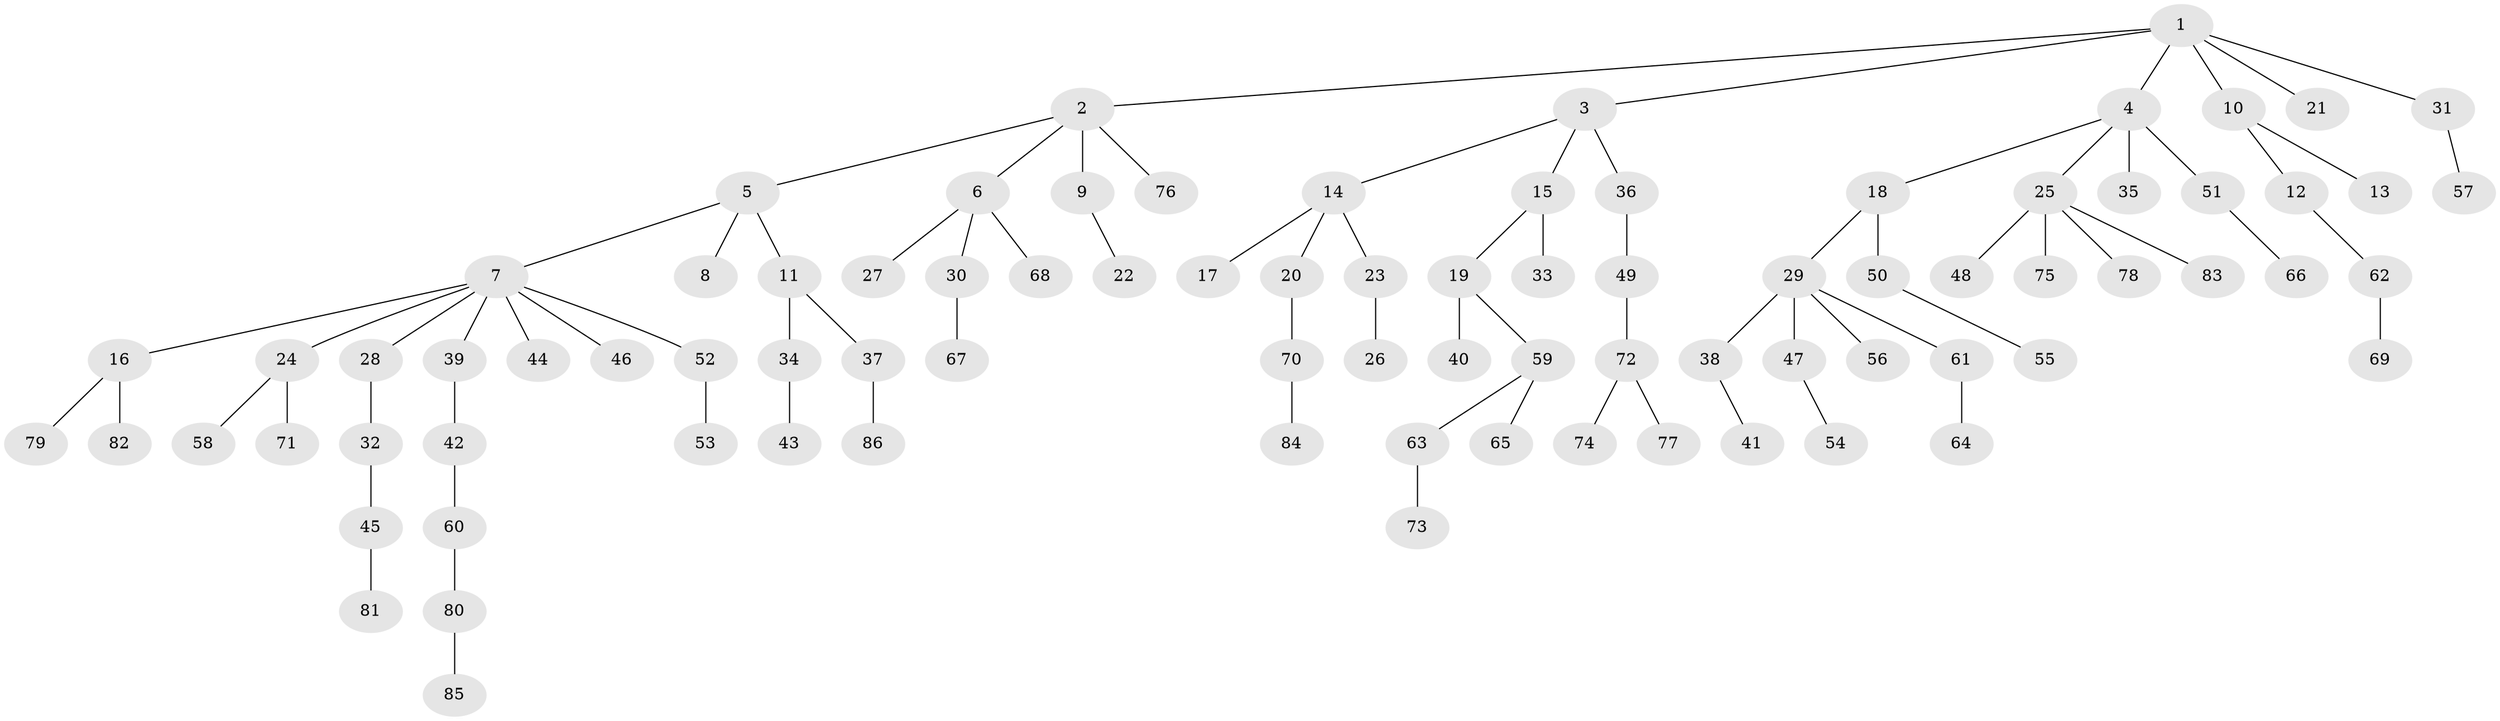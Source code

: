 // original degree distribution, {7: 0.00819672131147541, 5: 0.040983606557377046, 6: 0.01639344262295082, 4: 0.03278688524590164, 1: 0.5, 9: 0.00819672131147541, 2: 0.26229508196721313, 3: 0.13114754098360656}
// Generated by graph-tools (version 1.1) at 2025/51/03/04/25 22:51:49]
// undirected, 86 vertices, 85 edges
graph export_dot {
  node [color=gray90,style=filled];
  1;
  2;
  3;
  4;
  5;
  6;
  7;
  8;
  9;
  10;
  11;
  12;
  13;
  14;
  15;
  16;
  17;
  18;
  19;
  20;
  21;
  22;
  23;
  24;
  25;
  26;
  27;
  28;
  29;
  30;
  31;
  32;
  33;
  34;
  35;
  36;
  37;
  38;
  39;
  40;
  41;
  42;
  43;
  44;
  45;
  46;
  47;
  48;
  49;
  50;
  51;
  52;
  53;
  54;
  55;
  56;
  57;
  58;
  59;
  60;
  61;
  62;
  63;
  64;
  65;
  66;
  67;
  68;
  69;
  70;
  71;
  72;
  73;
  74;
  75;
  76;
  77;
  78;
  79;
  80;
  81;
  82;
  83;
  84;
  85;
  86;
  1 -- 2 [weight=1.0];
  1 -- 3 [weight=1.0];
  1 -- 4 [weight=1.0];
  1 -- 10 [weight=1.0];
  1 -- 21 [weight=1.0];
  1 -- 31 [weight=1.0];
  2 -- 5 [weight=1.0];
  2 -- 6 [weight=1.0];
  2 -- 9 [weight=1.0];
  2 -- 76 [weight=1.0];
  3 -- 14 [weight=1.0];
  3 -- 15 [weight=1.0];
  3 -- 36 [weight=1.0];
  4 -- 18 [weight=1.0];
  4 -- 25 [weight=1.0];
  4 -- 35 [weight=1.0];
  4 -- 51 [weight=1.0];
  5 -- 7 [weight=1.0];
  5 -- 8 [weight=1.0];
  5 -- 11 [weight=1.0];
  6 -- 27 [weight=1.0];
  6 -- 30 [weight=1.0];
  6 -- 68 [weight=1.0];
  7 -- 16 [weight=1.0];
  7 -- 24 [weight=1.0];
  7 -- 28 [weight=1.0];
  7 -- 39 [weight=1.0];
  7 -- 44 [weight=1.0];
  7 -- 46 [weight=1.0];
  7 -- 52 [weight=1.0];
  9 -- 22 [weight=1.0];
  10 -- 12 [weight=1.0];
  10 -- 13 [weight=1.0];
  11 -- 34 [weight=1.0];
  11 -- 37 [weight=1.0];
  12 -- 62 [weight=1.0];
  14 -- 17 [weight=1.0];
  14 -- 20 [weight=1.0];
  14 -- 23 [weight=1.0];
  15 -- 19 [weight=1.0];
  15 -- 33 [weight=1.0];
  16 -- 79 [weight=1.0];
  16 -- 82 [weight=1.0];
  18 -- 29 [weight=1.0];
  18 -- 50 [weight=1.0];
  19 -- 40 [weight=1.0];
  19 -- 59 [weight=1.0];
  20 -- 70 [weight=1.0];
  23 -- 26 [weight=1.0];
  24 -- 58 [weight=1.0];
  24 -- 71 [weight=1.0];
  25 -- 48 [weight=1.0];
  25 -- 75 [weight=1.0];
  25 -- 78 [weight=1.0];
  25 -- 83 [weight=1.0];
  28 -- 32 [weight=1.0];
  29 -- 38 [weight=1.0];
  29 -- 47 [weight=1.0];
  29 -- 56 [weight=1.0];
  29 -- 61 [weight=1.0];
  30 -- 67 [weight=1.0];
  31 -- 57 [weight=1.0];
  32 -- 45 [weight=1.0];
  34 -- 43 [weight=1.0];
  36 -- 49 [weight=1.0];
  37 -- 86 [weight=1.0];
  38 -- 41 [weight=1.0];
  39 -- 42 [weight=1.0];
  42 -- 60 [weight=1.0];
  45 -- 81 [weight=1.0];
  47 -- 54 [weight=1.0];
  49 -- 72 [weight=1.0];
  50 -- 55 [weight=1.0];
  51 -- 66 [weight=1.0];
  52 -- 53 [weight=1.0];
  59 -- 63 [weight=1.0];
  59 -- 65 [weight=1.0];
  60 -- 80 [weight=1.0];
  61 -- 64 [weight=1.0];
  62 -- 69 [weight=1.0];
  63 -- 73 [weight=1.0];
  70 -- 84 [weight=1.0];
  72 -- 74 [weight=1.0];
  72 -- 77 [weight=1.0];
  80 -- 85 [weight=1.0];
}
